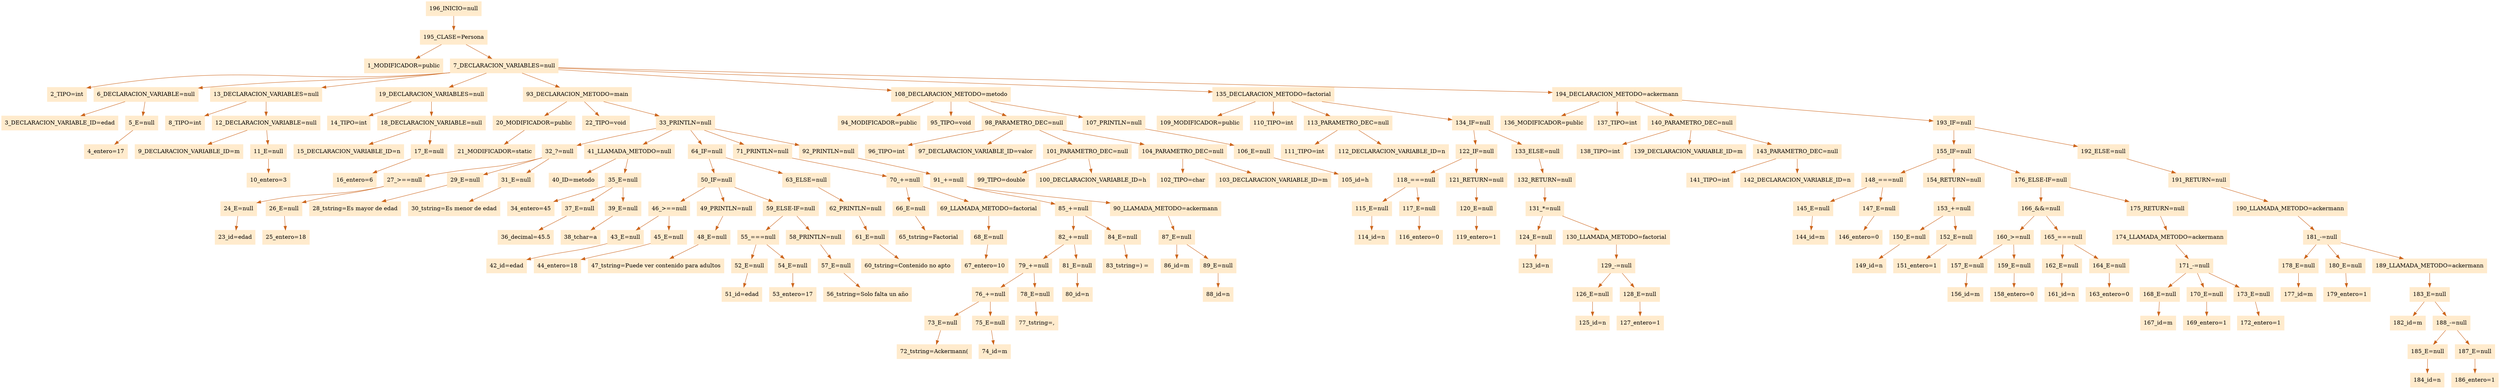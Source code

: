 digraph G {node[shape=box, style=filled, color=blanchedalmond]; edge[color=chocolate3];rankdir=UD 

"196_INICIO=null"->"195_CLASE=Persona"
"195_CLASE=Persona"->"1_MODIFICADOR=public"
"195_CLASE=Persona"->"7_DECLARACION_VARIABLES=null"
"7_DECLARACION_VARIABLES=null"->"2_TIPO=int"
"7_DECLARACION_VARIABLES=null"->"6_DECLARACION_VARIABLE=null"
"6_DECLARACION_VARIABLE=null"->"3_DECLARACION_VARIABLE_ID=edad"
"6_DECLARACION_VARIABLE=null"->"5_E=null"
"5_E=null"->"4_entero=17"
"7_DECLARACION_VARIABLES=null"->"13_DECLARACION_VARIABLES=null"
"13_DECLARACION_VARIABLES=null"->"8_TIPO=int"
"13_DECLARACION_VARIABLES=null"->"12_DECLARACION_VARIABLE=null"
"12_DECLARACION_VARIABLE=null"->"9_DECLARACION_VARIABLE_ID=m"
"12_DECLARACION_VARIABLE=null"->"11_E=null"
"11_E=null"->"10_entero=3"
"7_DECLARACION_VARIABLES=null"->"19_DECLARACION_VARIABLES=null"
"19_DECLARACION_VARIABLES=null"->"14_TIPO=int"
"19_DECLARACION_VARIABLES=null"->"18_DECLARACION_VARIABLE=null"
"18_DECLARACION_VARIABLE=null"->"15_DECLARACION_VARIABLE_ID=n"
"18_DECLARACION_VARIABLE=null"->"17_E=null"
"17_E=null"->"16_entero=6"
"7_DECLARACION_VARIABLES=null"->"93_DECLARACION_METODO=main"
"93_DECLARACION_METODO=main"->"20_MODIFICADOR=public"
"20_MODIFICADOR=public"->"21_MODIFICADOR=static"
"93_DECLARACION_METODO=main"->"22_TIPO=void"
"93_DECLARACION_METODO=main"->"33_PRINTLN=null"
"33_PRINTLN=null"->"32_?=null"
"32_?=null"->"27_>==null"
"27_>==null"->"24_E=null"
"24_E=null"->"23_id=edad"
"27_>==null"->"26_E=null"
"26_E=null"->"25_entero=18"
"32_?=null"->"29_E=null"
"29_E=null"->"28_tstring=Es mayor de edad"
"32_?=null"->"31_E=null"
"31_E=null"->"30_tstring=Es menor de edad"
"33_PRINTLN=null"->"41_LLAMADA_METODO=null"
"41_LLAMADA_METODO=null"->"40_ID=metodo"
"41_LLAMADA_METODO=null"->"35_E=null"
"35_E=null"->"34_entero=45"
"35_E=null"->"37_E=null"
"37_E=null"->"36_decimal=45.5"
"35_E=null"->"39_E=null"
"39_E=null"->"38_tchar=a"
"33_PRINTLN=null"->"64_IF=null"
"64_IF=null"->"50_IF=null"
"50_IF=null"->"46_>==null"
"46_>==null"->"43_E=null"
"43_E=null"->"42_id=edad"
"46_>==null"->"45_E=null"
"45_E=null"->"44_entero=18"
"50_IF=null"->"49_PRINTLN=null"
"49_PRINTLN=null"->"48_E=null"
"48_E=null"->"47_tstring=Puede ver contenido para adultos"
"50_IF=null"->"59_ELSE-IF=null"
"59_ELSE-IF=null"->"55_===null"
"55_===null"->"52_E=null"
"52_E=null"->"51_id=edad"
"55_===null"->"54_E=null"
"54_E=null"->"53_entero=17"
"59_ELSE-IF=null"->"58_PRINTLN=null"
"58_PRINTLN=null"->"57_E=null"
"57_E=null"->"56_tstring=Solo falta un año"
"64_IF=null"->"63_ELSE=null"
"63_ELSE=null"->"62_PRINTLN=null"
"62_PRINTLN=null"->"61_E=null"
"61_E=null"->"60_tstring=Contenido no apto"
"33_PRINTLN=null"->"71_PRINTLN=null"
"71_PRINTLN=null"->"70_+=null"
"70_+=null"->"66_E=null"
"66_E=null"->"65_tstring=Factorial "
"70_+=null"->"69_LLAMADA_METODO=factorial"
"69_LLAMADA_METODO=factorial"->"68_E=null"
"68_E=null"->"67_entero=10"
"33_PRINTLN=null"->"92_PRINTLN=null"
"92_PRINTLN=null"->"91_+=null"
"91_+=null"->"85_+=null"
"85_+=null"->"82_+=null"
"82_+=null"->"79_+=null"
"79_+=null"->"76_+=null"
"76_+=null"->"73_E=null"
"73_E=null"->"72_tstring=Ackermann("
"76_+=null"->"75_E=null"
"75_E=null"->"74_id=m"
"79_+=null"->"78_E=null"
"78_E=null"->"77_tstring=,"
"82_+=null"->"81_E=null"
"81_E=null"->"80_id=n"
"85_+=null"->"84_E=null"
"84_E=null"->"83_tstring=) = "
"91_+=null"->"90_LLAMADA_METODO=ackermann"
"90_LLAMADA_METODO=ackermann"->"87_E=null"
"87_E=null"->"86_id=m"
"87_E=null"->"89_E=null"
"89_E=null"->"88_id=n"
"7_DECLARACION_VARIABLES=null"->"108_DECLARACION_METODO=metodo"
"108_DECLARACION_METODO=metodo"->"94_MODIFICADOR=public"
"108_DECLARACION_METODO=metodo"->"95_TIPO=void"
"108_DECLARACION_METODO=metodo"->"98_PARAMETRO_DEC=null"
"98_PARAMETRO_DEC=null"->"96_TIPO=int"
"98_PARAMETRO_DEC=null"->"97_DECLARACION_VARIABLE_ID=valor"
"98_PARAMETRO_DEC=null"->"101_PARAMETRO_DEC=null"
"101_PARAMETRO_DEC=null"->"99_TIPO=double"
"101_PARAMETRO_DEC=null"->"100_DECLARACION_VARIABLE_ID=h"
"98_PARAMETRO_DEC=null"->"104_PARAMETRO_DEC=null"
"104_PARAMETRO_DEC=null"->"102_TIPO=char"
"104_PARAMETRO_DEC=null"->"103_DECLARACION_VARIABLE_ID=m"
"108_DECLARACION_METODO=metodo"->"107_PRINTLN=null"
"107_PRINTLN=null"->"106_E=null"
"106_E=null"->"105_id=h"
"7_DECLARACION_VARIABLES=null"->"135_DECLARACION_METODO=factorial"
"135_DECLARACION_METODO=factorial"->"109_MODIFICADOR=public"
"135_DECLARACION_METODO=factorial"->"110_TIPO=int"
"135_DECLARACION_METODO=factorial"->"113_PARAMETRO_DEC=null"
"113_PARAMETRO_DEC=null"->"111_TIPO=int"
"113_PARAMETRO_DEC=null"->"112_DECLARACION_VARIABLE_ID=n"
"135_DECLARACION_METODO=factorial"->"134_IF=null"
"134_IF=null"->"122_IF=null"
"122_IF=null"->"118_===null"
"118_===null"->"115_E=null"
"115_E=null"->"114_id=n"
"118_===null"->"117_E=null"
"117_E=null"->"116_entero=0"
"122_IF=null"->"121_RETURN=null"
"121_RETURN=null"->"120_E=null"
"120_E=null"->"119_entero=1"
"134_IF=null"->"133_ELSE=null"
"133_ELSE=null"->"132_RETURN=null"
"132_RETURN=null"->"131_*=null"
"131_*=null"->"124_E=null"
"124_E=null"->"123_id=n"
"131_*=null"->"130_LLAMADA_METODO=factorial"
"130_LLAMADA_METODO=factorial"->"129_-=null"
"129_-=null"->"126_E=null"
"126_E=null"->"125_id=n"
"129_-=null"->"128_E=null"
"128_E=null"->"127_entero=1"
"7_DECLARACION_VARIABLES=null"->"194_DECLARACION_METODO=ackermann"
"194_DECLARACION_METODO=ackermann"->"136_MODIFICADOR=public"
"194_DECLARACION_METODO=ackermann"->"137_TIPO=int"
"194_DECLARACION_METODO=ackermann"->"140_PARAMETRO_DEC=null"
"140_PARAMETRO_DEC=null"->"138_TIPO=int"
"140_PARAMETRO_DEC=null"->"139_DECLARACION_VARIABLE_ID=m"
"140_PARAMETRO_DEC=null"->"143_PARAMETRO_DEC=null"
"143_PARAMETRO_DEC=null"->"141_TIPO=int"
"143_PARAMETRO_DEC=null"->"142_DECLARACION_VARIABLE_ID=n"
"194_DECLARACION_METODO=ackermann"->"193_IF=null"
"193_IF=null"->"155_IF=null"
"155_IF=null"->"148_===null"
"148_===null"->"145_E=null"
"145_E=null"->"144_id=m"
"148_===null"->"147_E=null"
"147_E=null"->"146_entero=0"
"155_IF=null"->"154_RETURN=null"
"154_RETURN=null"->"153_+=null"
"153_+=null"->"150_E=null"
"150_E=null"->"149_id=n"
"153_+=null"->"152_E=null"
"152_E=null"->"151_entero=1"
"155_IF=null"->"176_ELSE-IF=null"
"176_ELSE-IF=null"->"166_&&=null"
"166_&&=null"->"160_>=null"
"160_>=null"->"157_E=null"
"157_E=null"->"156_id=m"
"160_>=null"->"159_E=null"
"159_E=null"->"158_entero=0"
"166_&&=null"->"165_===null"
"165_===null"->"162_E=null"
"162_E=null"->"161_id=n"
"165_===null"->"164_E=null"
"164_E=null"->"163_entero=0"
"176_ELSE-IF=null"->"175_RETURN=null"
"175_RETURN=null"->"174_LLAMADA_METODO=ackermann"
"174_LLAMADA_METODO=ackermann"->"171_-=null"
"171_-=null"->"168_E=null"
"168_E=null"->"167_id=m"
"171_-=null"->"170_E=null"
"170_E=null"->"169_entero=1"
"171_-=null"->"173_E=null"
"173_E=null"->"172_entero=1"
"193_IF=null"->"192_ELSE=null"
"192_ELSE=null"->"191_RETURN=null"
"191_RETURN=null"->"190_LLAMADA_METODO=ackermann"
"190_LLAMADA_METODO=ackermann"->"181_-=null"
"181_-=null"->"178_E=null"
"178_E=null"->"177_id=m"
"181_-=null"->"180_E=null"
"180_E=null"->"179_entero=1"
"181_-=null"->"189_LLAMADA_METODO=ackermann"
"189_LLAMADA_METODO=ackermann"->"183_E=null"
"183_E=null"->"182_id=m"
"183_E=null"->"188_-=null"
"188_-=null"->"185_E=null"
"185_E=null"->"184_id=n"
"188_-=null"->"187_E=null"
"187_E=null"->"186_entero=1"


}
